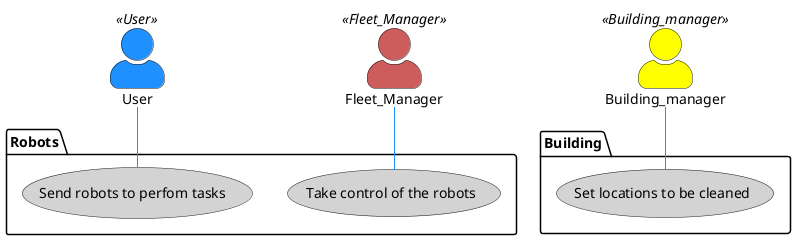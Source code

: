 @startuml
skinparam DefaultFontName Times New Roman
skinparam actorStyle awesome
Actor User
User << User >> #DodgerBlue

Actor Building_manager
Building_manager << Building_manager >> #Yellow

Actor Fleet_Manager
Fleet_Manager << Fleet_Manager >> #IndianRed

package Building {
    usecase "Set locations to be cleaned" as (set_location) #LightGrey
}

package Robots {
    usecase "Send robots to perfom tasks " as (robot_tasks) #LightGrey
    usecase "Take control of the robots" as (control_robots) #LightGrey
}

:User: -- (robot_tasks) #DodgerBlue
:Building_manager: -- (set_location) #DodgerBlue
:Fleet_Manager: -- (control_robots)#DodgerBlue
@enduml